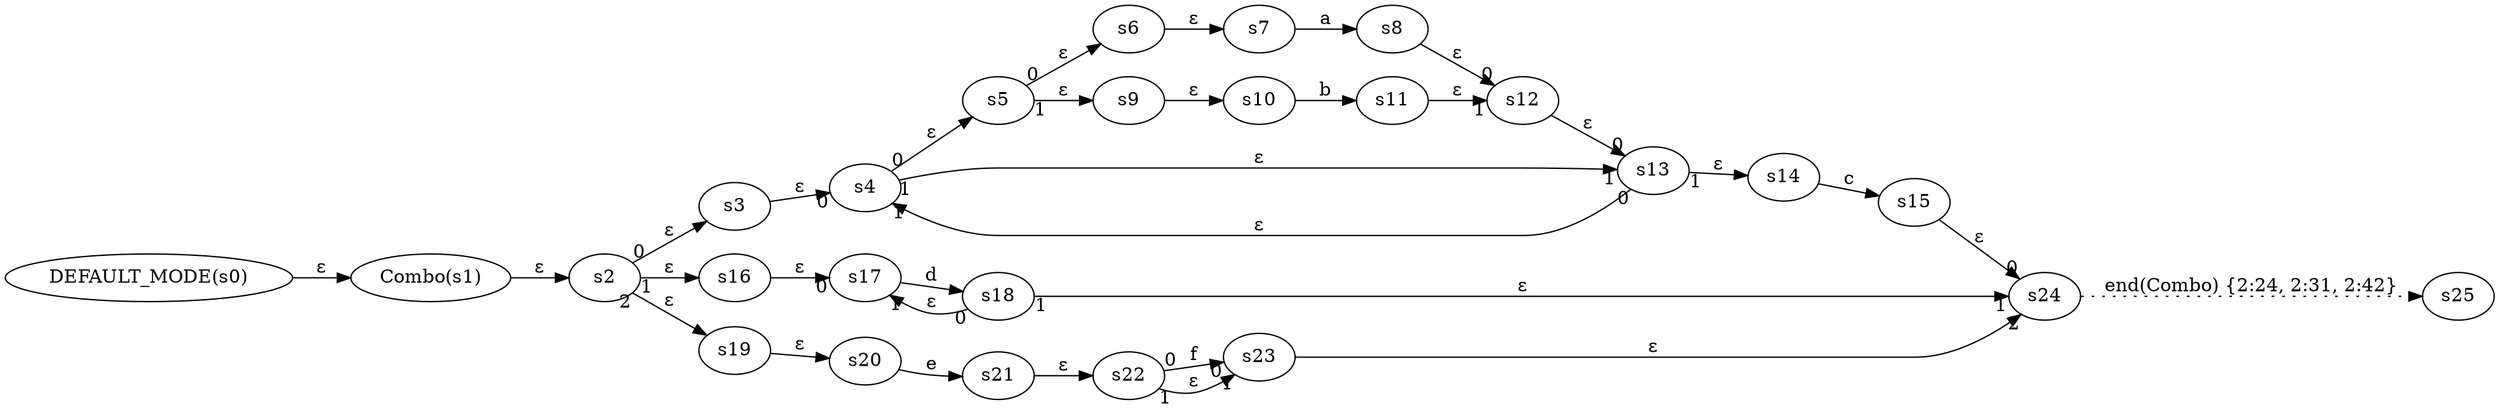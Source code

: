 digraph ATN {
  rankdir=LR;

  "DEFAULT_MODE(s0)" -> "Combo(s1)" [label=ε]
  "Combo(s1)" -> s2 [label=ε]
  s2 -> s3 [label=ε, taillabel=0]
  s3 -> s4 [label=ε, headlabel=0]
  s4 -> s5 [label=ε, taillabel=0]
  s5 -> s6 [label=ε, taillabel=0]
  s6 -> s7 [label=ε]
  s7 -> s8 [label=a]
  s8 -> s12 [label=ε, headlabel=0]
  s12 -> s13 [label=ε, headlabel=0]
  s13 -> s4 [label=ε, taillabel=0, headlabel=1]
  s13 -> s14 [label=ε, taillabel=1]
  s14 -> s15 [label=c]
  s15 -> s24 [label=ε, headlabel=0]
  s24 -> s25 [label="end(Combo) {2:24, 2:31, 2:42}", style=dotted]
  s5 -> s9 [label=ε, taillabel=1]
  s9 -> s10 [label=ε]
  s10 -> s11 [label=b]
  s11 -> s12 [label=ε, headlabel=1]
  s4 -> s13 [label=ε, taillabel=1, headlabel=1]
  s2 -> s16 [label=ε, taillabel=1]
  s16 -> s17 [label=ε, headlabel=0]
  s17 -> s18 [label=d]
  s18 -> s17 [label=ε, taillabel=0, headlabel=1]
  s18 -> s24 [label=ε, taillabel=1, headlabel=1]
  s2 -> s19 [label=ε, taillabel=2]
  s19 -> s20 [label=ε]
  s20 -> s21 [label=e]
  s21 -> s22 [label=ε]
  s22 -> s23 [label=f, taillabel=0, headlabel=0]
  s23 -> s24 [label=ε, headlabel=2]
  s22 -> s23 [label=ε, taillabel=1, headlabel=1]
}